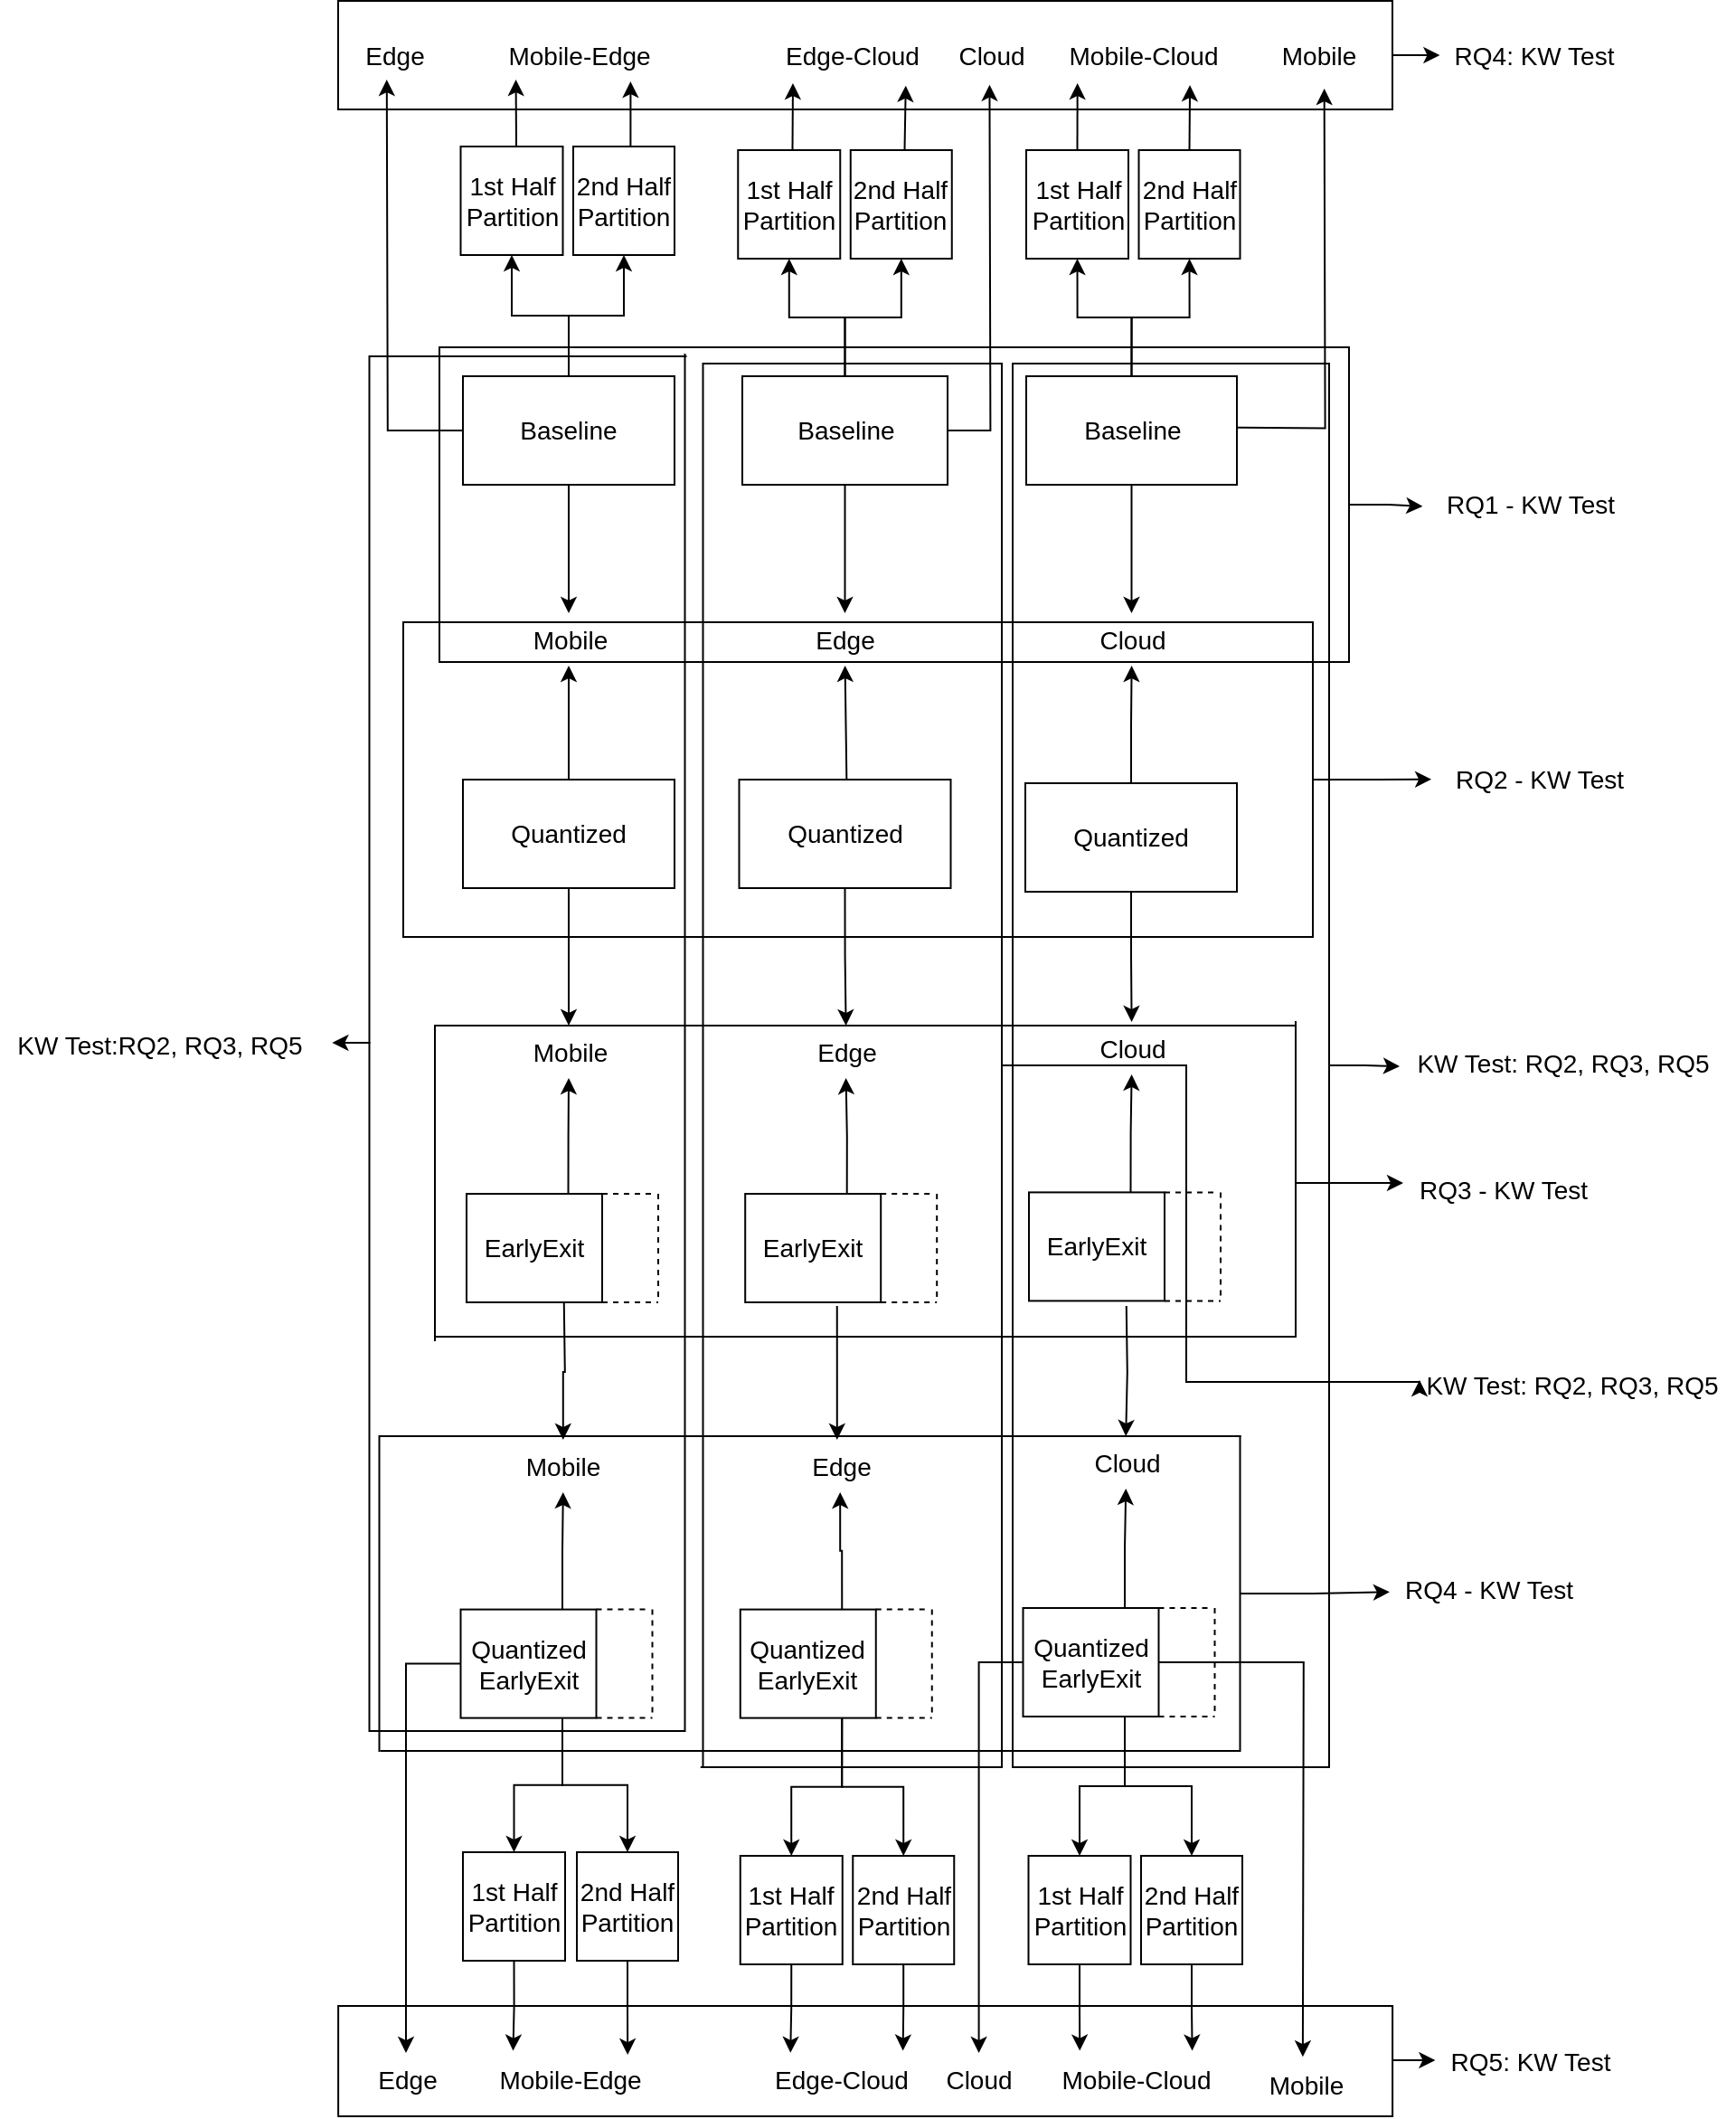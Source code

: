 <mxfile version="21.6.1" type="device">
  <diagram name="Page-1" id="lHf_75gHKDj6dC6Q723x">
    <mxGraphModel dx="2259" dy="1029" grid="0" gridSize="10" guides="0" tooltips="0" connect="1" arrows="1" fold="1" page="0" pageScale="1" pageWidth="850" pageHeight="1100" background="none" math="0" shadow="0">
      <root>
        <mxCell id="0" />
        <mxCell id="1" parent="0" />
        <mxCell id="EeQgCP8wtizlQMF-p1mX-7" style="edgeStyle=orthogonalEdgeStyle;rounded=0;orthogonalLoop=1;jettySize=auto;html=1;exitX=0.5;exitY=1;exitDx=0;exitDy=0;" edge="1" parent="1" source="EeQgCP8wtizlQMF-p1mX-20" target="EeQgCP8wtizlQMF-p1mX-6">
          <mxGeometry relative="1" as="geometry">
            <mxPoint x="221" y="306" as="sourcePoint" />
          </mxGeometry>
        </mxCell>
        <mxCell id="EeQgCP8wtizlQMF-p1mX-16" style="edgeStyle=orthogonalEdgeStyle;rounded=0;orthogonalLoop=1;jettySize=auto;html=1;exitX=0.5;exitY=0;exitDx=0;exitDy=0;" edge="1" parent="1" source="EeQgCP8wtizlQMF-p1mX-114" target="EeQgCP8wtizlQMF-p1mX-6">
          <mxGeometry relative="1" as="geometry">
            <mxPoint x="222.75" y="471" as="sourcePoint" />
          </mxGeometry>
        </mxCell>
        <mxCell id="EeQgCP8wtizlQMF-p1mX-6" value="&lt;font style=&quot;font-size: 14px;&quot;&gt;Mobile&lt;/font&gt;" style="text;html=1;align=center;verticalAlign=middle;resizable=0;points=[];autosize=1;strokeColor=none;fillColor=none;" vertex="1" parent="1">
          <mxGeometry x="193" y="377" width="59" height="29" as="geometry" />
        </mxCell>
        <mxCell id="EeQgCP8wtizlQMF-p1mX-9" style="edgeStyle=orthogonalEdgeStyle;rounded=0;orthogonalLoop=1;jettySize=auto;html=1;exitX=0.5;exitY=1;exitDx=0;exitDy=0;" edge="1" parent="1" source="EeQgCP8wtizlQMF-p1mX-21" target="EeQgCP8wtizlQMF-p1mX-8">
          <mxGeometry relative="1" as="geometry">
            <mxPoint x="378" y="306" as="sourcePoint" />
          </mxGeometry>
        </mxCell>
        <mxCell id="EeQgCP8wtizlQMF-p1mX-18" style="edgeStyle=orthogonalEdgeStyle;rounded=0;orthogonalLoop=1;jettySize=auto;html=1;exitX=0.508;exitY=0;exitDx=0;exitDy=0;exitPerimeter=0;" edge="1" parent="1" source="EeQgCP8wtizlQMF-p1mX-116" target="EeQgCP8wtizlQMF-p1mX-8">
          <mxGeometry relative="1" as="geometry">
            <mxPoint x="374.38" y="471" as="sourcePoint" />
            <Array as="points">
              <mxPoint x="376" y="471" />
            </Array>
          </mxGeometry>
        </mxCell>
        <mxCell id="EeQgCP8wtizlQMF-p1mX-8" value="&lt;font style=&quot;font-size: 14px;&quot;&gt;Edge&lt;/font&gt;" style="text;html=1;align=center;verticalAlign=middle;resizable=0;points=[];autosize=1;strokeColor=none;fillColor=none;" vertex="1" parent="1">
          <mxGeometry x="349.75" y="377" width="51" height="29" as="geometry" />
        </mxCell>
        <mxCell id="EeQgCP8wtizlQMF-p1mX-11" style="edgeStyle=orthogonalEdgeStyle;rounded=0;orthogonalLoop=1;jettySize=auto;html=1;exitX=0.5;exitY=1;exitDx=0;exitDy=0;" edge="1" parent="1" source="EeQgCP8wtizlQMF-p1mX-22" target="EeQgCP8wtizlQMF-p1mX-10">
          <mxGeometry relative="1" as="geometry">
            <mxPoint x="535" y="306" as="sourcePoint" />
          </mxGeometry>
        </mxCell>
        <mxCell id="EeQgCP8wtizlQMF-p1mX-19" style="edgeStyle=orthogonalEdgeStyle;rounded=0;orthogonalLoop=1;jettySize=auto;html=1;exitX=0.5;exitY=0;exitDx=0;exitDy=0;" edge="1" parent="1" source="EeQgCP8wtizlQMF-p1mX-117" target="EeQgCP8wtizlQMF-p1mX-10">
          <mxGeometry relative="1" as="geometry">
            <mxPoint x="533.75" y="471" as="sourcePoint" />
          </mxGeometry>
        </mxCell>
        <mxCell id="EeQgCP8wtizlQMF-p1mX-10" value="&lt;font style=&quot;font-size: 14px;&quot;&gt;Cloud&lt;/font&gt;" style="text;html=1;align=center;verticalAlign=middle;resizable=0;points=[];autosize=1;strokeColor=none;fillColor=none;" vertex="1" parent="1">
          <mxGeometry x="506.25" y="377" width="55" height="29" as="geometry" />
        </mxCell>
        <mxCell id="EeQgCP8wtizlQMF-p1mX-77" style="edgeStyle=orthogonalEdgeStyle;rounded=0;orthogonalLoop=1;jettySize=auto;html=1;entryX=0.5;entryY=1;entryDx=0;entryDy=0;" edge="1" parent="1" source="EeQgCP8wtizlQMF-p1mX-20" target="EeQgCP8wtizlQMF-p1mX-75">
          <mxGeometry relative="1" as="geometry" />
        </mxCell>
        <mxCell id="EeQgCP8wtizlQMF-p1mX-78" style="edgeStyle=orthogonalEdgeStyle;rounded=0;orthogonalLoop=1;jettySize=auto;html=1;entryX=0.5;entryY=1;entryDx=0;entryDy=0;" edge="1" parent="1" source="EeQgCP8wtizlQMF-p1mX-20" target="EeQgCP8wtizlQMF-p1mX-76">
          <mxGeometry relative="1" as="geometry" />
        </mxCell>
        <mxCell id="EeQgCP8wtizlQMF-p1mX-245" style="edgeStyle=orthogonalEdgeStyle;rounded=0;orthogonalLoop=1;jettySize=auto;html=1;fontFamily=Helvetica;fontSize=12;fontColor=default;" edge="1" parent="1" source="EeQgCP8wtizlQMF-p1mX-20">
          <mxGeometry relative="1" as="geometry">
            <mxPoint x="121.889" y="82.063" as="targetPoint" />
          </mxGeometry>
        </mxCell>
        <mxCell id="EeQgCP8wtizlQMF-p1mX-20" value="&lt;font style=&quot;font-size: 14px;&quot;&gt;Baseline&lt;/font&gt;" style="rounded=0;whiteSpace=wrap;html=1;" vertex="1" parent="1">
          <mxGeometry x="164" y="246" width="117" height="60" as="geometry" />
        </mxCell>
        <mxCell id="EeQgCP8wtizlQMF-p1mX-79" value="" style="edgeStyle=orthogonalEdgeStyle;rounded=0;orthogonalLoop=1;jettySize=auto;html=1;" edge="1" parent="1" source="EeQgCP8wtizlQMF-p1mX-21" target="EeQgCP8wtizlQMF-p1mX-74">
          <mxGeometry relative="1" as="geometry" />
        </mxCell>
        <mxCell id="EeQgCP8wtizlQMF-p1mX-80" style="edgeStyle=orthogonalEdgeStyle;rounded=0;orthogonalLoop=1;jettySize=auto;html=1;entryX=0.5;entryY=1;entryDx=0;entryDy=0;" edge="1" parent="1" source="EeQgCP8wtizlQMF-p1mX-21" target="EeQgCP8wtizlQMF-p1mX-73">
          <mxGeometry relative="1" as="geometry" />
        </mxCell>
        <mxCell id="EeQgCP8wtizlQMF-p1mX-249" style="edgeStyle=orthogonalEdgeStyle;rounded=0;orthogonalLoop=1;jettySize=auto;html=1;fontFamily=Helvetica;fontSize=12;fontColor=default;" edge="1" parent="1" source="EeQgCP8wtizlQMF-p1mX-21">
          <mxGeometry relative="1" as="geometry">
            <mxPoint x="455.222" y="84.84" as="targetPoint" />
          </mxGeometry>
        </mxCell>
        <mxCell id="EeQgCP8wtizlQMF-p1mX-21" value="&lt;font style=&quot;font-size: 14px;&quot;&gt;Baseline&lt;/font&gt;" style="rounded=0;whiteSpace=wrap;html=1;" vertex="1" parent="1">
          <mxGeometry x="318.5" y="246" width="113.5" height="60" as="geometry" />
        </mxCell>
        <mxCell id="EeQgCP8wtizlQMF-p1mX-71" style="edgeStyle=orthogonalEdgeStyle;rounded=0;orthogonalLoop=1;jettySize=auto;html=1;exitX=0.5;exitY=0;exitDx=0;exitDy=0;entryX=0.5;entryY=1;entryDx=0;entryDy=0;" edge="1" parent="1" source="EeQgCP8wtizlQMF-p1mX-22" target="EeQgCP8wtizlQMF-p1mX-69">
          <mxGeometry relative="1" as="geometry" />
        </mxCell>
        <mxCell id="EeQgCP8wtizlQMF-p1mX-72" style="edgeStyle=orthogonalEdgeStyle;rounded=0;orthogonalLoop=1;jettySize=auto;html=1;entryX=0.5;entryY=1;entryDx=0;entryDy=0;" edge="1" parent="1" source="EeQgCP8wtizlQMF-p1mX-22" target="EeQgCP8wtizlQMF-p1mX-70">
          <mxGeometry relative="1" as="geometry" />
        </mxCell>
        <mxCell id="EeQgCP8wtizlQMF-p1mX-240" style="edgeStyle=orthogonalEdgeStyle;rounded=0;orthogonalLoop=1;jettySize=auto;html=1;fontFamily=Helvetica;fontSize=12;fontColor=default;entryX=0.514;entryY=1.06;entryDx=0;entryDy=0;entryPerimeter=0;" edge="1" parent="1">
          <mxGeometry relative="1" as="geometry">
            <mxPoint x="640.326" y="87.0" as="targetPoint" />
            <mxPoint x="578" y="274.26" as="sourcePoint" />
          </mxGeometry>
        </mxCell>
        <mxCell id="EeQgCP8wtizlQMF-p1mX-22" value="&lt;font style=&quot;font-size: 14px;&quot;&gt;Baseline&lt;/font&gt;" style="rounded=0;whiteSpace=wrap;html=1;" vertex="1" parent="1">
          <mxGeometry x="475.5" y="246" width="116.5" height="60" as="geometry" />
        </mxCell>
        <mxCell id="EeQgCP8wtizlQMF-p1mX-23" value="&lt;font style=&quot;font-size: 14px;&quot;&gt;EarlyExit&lt;/font&gt;" style="rounded=0;whiteSpace=wrap;html=1;" vertex="1" parent="1">
          <mxGeometry x="166" y="698" width="75" height="60" as="geometry" />
        </mxCell>
        <mxCell id="EeQgCP8wtizlQMF-p1mX-24" value="" style="endArrow=none;dashed=1;html=1;rounded=0;exitX=1;exitY=0;exitDx=0;exitDy=0;" edge="1" parent="1" source="EeQgCP8wtizlQMF-p1mX-23">
          <mxGeometry width="50" height="50" relative="1" as="geometry">
            <mxPoint x="247" y="684" as="sourcePoint" />
            <mxPoint x="269" y="698" as="targetPoint" />
          </mxGeometry>
        </mxCell>
        <mxCell id="EeQgCP8wtizlQMF-p1mX-25" value="" style="endArrow=none;dashed=1;html=1;rounded=0;exitX=1;exitY=1;exitDx=0;exitDy=0;" edge="1" parent="1" source="EeQgCP8wtizlQMF-p1mX-23">
          <mxGeometry width="50" height="50" relative="1" as="geometry">
            <mxPoint x="403" y="531" as="sourcePoint" />
            <mxPoint x="272" y="758" as="targetPoint" />
          </mxGeometry>
        </mxCell>
        <mxCell id="EeQgCP8wtizlQMF-p1mX-26" value="" style="endArrow=none;dashed=1;html=1;rounded=0;" edge="1" parent="1">
          <mxGeometry width="50" height="50" relative="1" as="geometry">
            <mxPoint x="272" y="698" as="sourcePoint" />
            <mxPoint x="272" y="756" as="targetPoint" />
          </mxGeometry>
        </mxCell>
        <mxCell id="EeQgCP8wtizlQMF-p1mX-27" style="edgeStyle=orthogonalEdgeStyle;rounded=0;orthogonalLoop=1;jettySize=auto;html=1;exitX=0.5;exitY=1;exitDx=0;exitDy=0;" edge="1" parent="1">
          <mxGeometry relative="1" as="geometry">
            <mxPoint x="222.5" y="543" as="sourcePoint" />
            <mxPoint x="222.5" y="543" as="targetPoint" />
          </mxGeometry>
        </mxCell>
        <mxCell id="EeQgCP8wtizlQMF-p1mX-28" value="&lt;font style=&quot;font-size: 14px;&quot;&gt;EarlyExit&lt;/font&gt;" style="rounded=0;whiteSpace=wrap;html=1;" vertex="1" parent="1">
          <mxGeometry x="320.1" y="698" width="75" height="60" as="geometry" />
        </mxCell>
        <mxCell id="EeQgCP8wtizlQMF-p1mX-29" value="" style="endArrow=none;dashed=1;html=1;rounded=0;exitX=1;exitY=0;exitDx=0;exitDy=0;" edge="1" parent="1" source="EeQgCP8wtizlQMF-p1mX-28">
          <mxGeometry width="50" height="50" relative="1" as="geometry">
            <mxPoint x="401.1" y="684" as="sourcePoint" />
            <mxPoint x="423.1" y="698" as="targetPoint" />
          </mxGeometry>
        </mxCell>
        <mxCell id="EeQgCP8wtizlQMF-p1mX-30" value="" style="endArrow=none;dashed=1;html=1;rounded=0;exitX=1;exitY=1;exitDx=0;exitDy=0;" edge="1" parent="1" source="EeQgCP8wtizlQMF-p1mX-28">
          <mxGeometry width="50" height="50" relative="1" as="geometry">
            <mxPoint x="557.1" y="531" as="sourcePoint" />
            <mxPoint x="426.1" y="758" as="targetPoint" />
          </mxGeometry>
        </mxCell>
        <mxCell id="EeQgCP8wtizlQMF-p1mX-31" value="" style="endArrow=none;dashed=1;html=1;rounded=0;" edge="1" parent="1">
          <mxGeometry width="50" height="50" relative="1" as="geometry">
            <mxPoint x="426.1" y="698" as="sourcePoint" />
            <mxPoint x="426.1" y="756" as="targetPoint" />
          </mxGeometry>
        </mxCell>
        <mxCell id="EeQgCP8wtizlQMF-p1mX-32" value="&lt;font style=&quot;font-size: 14px;&quot;&gt;EarlyExit&lt;/font&gt;" style="rounded=0;whiteSpace=wrap;html=1;" vertex="1" parent="1">
          <mxGeometry x="477" y="697.2" width="75" height="60" as="geometry" />
        </mxCell>
        <mxCell id="EeQgCP8wtizlQMF-p1mX-33" value="" style="endArrow=none;dashed=1;html=1;rounded=0;exitX=1;exitY=0;exitDx=0;exitDy=0;" edge="1" parent="1" source="EeQgCP8wtizlQMF-p1mX-32">
          <mxGeometry width="50" height="50" relative="1" as="geometry">
            <mxPoint x="558" y="683.2" as="sourcePoint" />
            <mxPoint x="580" y="697.2" as="targetPoint" />
          </mxGeometry>
        </mxCell>
        <mxCell id="EeQgCP8wtizlQMF-p1mX-34" value="" style="endArrow=none;dashed=1;html=1;rounded=0;exitX=1;exitY=1;exitDx=0;exitDy=0;" edge="1" parent="1" source="EeQgCP8wtizlQMF-p1mX-32">
          <mxGeometry width="50" height="50" relative="1" as="geometry">
            <mxPoint x="714" y="530.2" as="sourcePoint" />
            <mxPoint x="583" y="757.2" as="targetPoint" />
          </mxGeometry>
        </mxCell>
        <mxCell id="EeQgCP8wtizlQMF-p1mX-35" value="" style="endArrow=none;dashed=1;html=1;rounded=0;" edge="1" parent="1">
          <mxGeometry width="50" height="50" relative="1" as="geometry">
            <mxPoint x="583" y="697.2" as="sourcePoint" />
            <mxPoint x="583" y="755.2" as="targetPoint" />
          </mxGeometry>
        </mxCell>
        <mxCell id="EeQgCP8wtizlQMF-p1mX-56" style="edgeStyle=orthogonalEdgeStyle;rounded=0;orthogonalLoop=1;jettySize=auto;html=1;exitX=0.5;exitY=1;exitDx=0;exitDy=0;" edge="1" parent="1" source="EeQgCP8wtizlQMF-p1mX-114" target="EeQgCP8wtizlQMF-p1mX-47">
          <mxGeometry relative="1" as="geometry">
            <mxPoint x="222.75" y="531" as="sourcePoint" />
          </mxGeometry>
        </mxCell>
        <mxCell id="EeQgCP8wtizlQMF-p1mX-61" style="edgeStyle=orthogonalEdgeStyle;rounded=0;orthogonalLoop=1;jettySize=auto;html=1;exitX=0.75;exitY=0;exitDx=0;exitDy=0;" edge="1" parent="1" source="EeQgCP8wtizlQMF-p1mX-23" target="EeQgCP8wtizlQMF-p1mX-47">
          <mxGeometry relative="1" as="geometry" />
        </mxCell>
        <mxCell id="EeQgCP8wtizlQMF-p1mX-47" value="&lt;font style=&quot;font-size: 14px;&quot;&gt;Mobile&lt;/font&gt;" style="text;html=1;align=center;verticalAlign=middle;resizable=0;points=[];autosize=1;strokeColor=none;fillColor=none;" vertex="1" parent="1">
          <mxGeometry x="193" y="605" width="59" height="29" as="geometry" />
        </mxCell>
        <mxCell id="EeQgCP8wtizlQMF-p1mX-64" style="edgeStyle=orthogonalEdgeStyle;rounded=0;orthogonalLoop=1;jettySize=auto;html=1;exitX=0.75;exitY=0;exitDx=0;exitDy=0;" edge="1" parent="1" source="EeQgCP8wtizlQMF-p1mX-28" target="EeQgCP8wtizlQMF-p1mX-50">
          <mxGeometry relative="1" as="geometry" />
        </mxCell>
        <mxCell id="EeQgCP8wtizlQMF-p1mX-50" value="&lt;font style=&quot;font-size: 14px;&quot;&gt;Edge&lt;/font&gt;" style="text;html=1;align=center;verticalAlign=middle;resizable=0;points=[];autosize=1;strokeColor=none;fillColor=none;" vertex="1" parent="1">
          <mxGeometry x="350.25" y="605" width="51" height="29" as="geometry" />
        </mxCell>
        <mxCell id="EeQgCP8wtizlQMF-p1mX-58" style="edgeStyle=orthogonalEdgeStyle;rounded=0;orthogonalLoop=1;jettySize=auto;html=1;exitX=0.5;exitY=1;exitDx=0;exitDy=0;" edge="1" parent="1" source="EeQgCP8wtizlQMF-p1mX-117" target="EeQgCP8wtizlQMF-p1mX-53">
          <mxGeometry relative="1" as="geometry">
            <mxPoint x="533.755" y="543" as="sourcePoint" />
          </mxGeometry>
        </mxCell>
        <mxCell id="EeQgCP8wtizlQMF-p1mX-65" style="edgeStyle=orthogonalEdgeStyle;rounded=0;orthogonalLoop=1;jettySize=auto;html=1;exitX=0.75;exitY=0;exitDx=0;exitDy=0;" edge="1" parent="1" source="EeQgCP8wtizlQMF-p1mX-32" target="EeQgCP8wtizlQMF-p1mX-53">
          <mxGeometry relative="1" as="geometry" />
        </mxCell>
        <mxCell id="EeQgCP8wtizlQMF-p1mX-53" value="&lt;font style=&quot;font-size: 14px;&quot;&gt;Cloud&lt;/font&gt;" style="text;html=1;align=center;verticalAlign=middle;resizable=0;points=[];autosize=1;strokeColor=none;fillColor=none;" vertex="1" parent="1">
          <mxGeometry x="506.25" y="603" width="55" height="29" as="geometry" />
        </mxCell>
        <mxCell id="EeQgCP8wtizlQMF-p1mX-69" value="&lt;font style=&quot;font-size: 14px;&quot;&gt;1st Half Partition&lt;/font&gt;" style="rounded=0;whiteSpace=wrap;html=1;" vertex="1" parent="1">
          <mxGeometry x="475.5" y="121" width="56.5" height="60" as="geometry" />
        </mxCell>
        <mxCell id="EeQgCP8wtizlQMF-p1mX-144" style="edgeStyle=orthogonalEdgeStyle;rounded=0;orthogonalLoop=1;jettySize=auto;html=1;exitX=0.5;exitY=0;exitDx=0;exitDy=0;entryX=0.466;entryY=1.031;entryDx=0;entryDy=0;entryPerimeter=0;fontFamily=Helvetica;fontSize=12;fontColor=default;" edge="1" parent="1" source="EeQgCP8wtizlQMF-p1mX-70">
          <mxGeometry relative="1" as="geometry">
            <mxPoint x="566.04" y="85.054" as="targetPoint" />
          </mxGeometry>
        </mxCell>
        <mxCell id="EeQgCP8wtizlQMF-p1mX-70" value="&lt;font style=&quot;font-size: 14px;&quot;&gt;2nd Half Partition&lt;/font&gt;" style="rounded=0;whiteSpace=wrap;html=1;" vertex="1" parent="1">
          <mxGeometry x="537.75" y="121" width="56" height="60" as="geometry" />
        </mxCell>
        <mxCell id="EeQgCP8wtizlQMF-p1mX-73" value="&lt;font style=&quot;font-size: 14px;&quot;&gt;1st Half Partition&lt;/font&gt;" style="rounded=0;whiteSpace=wrap;html=1;" vertex="1" parent="1">
          <mxGeometry x="316.13" y="121" width="56.5" height="60" as="geometry" />
        </mxCell>
        <mxCell id="EeQgCP8wtizlQMF-p1mX-74" value="&lt;font style=&quot;font-size: 14px;&quot;&gt;2nd Half Partition&lt;/font&gt;" style="rounded=0;whiteSpace=wrap;html=1;" vertex="1" parent="1">
          <mxGeometry x="378.38" y="121" width="56" height="60" as="geometry" />
        </mxCell>
        <mxCell id="EeQgCP8wtizlQMF-p1mX-75" value="&lt;font style=&quot;font-size: 14px;&quot;&gt;1st Half Partition&lt;/font&gt;" style="rounded=0;whiteSpace=wrap;html=1;" vertex="1" parent="1">
          <mxGeometry x="162.75" y="119" width="56.5" height="60" as="geometry" />
        </mxCell>
        <mxCell id="EeQgCP8wtizlQMF-p1mX-76" value="&lt;font style=&quot;font-size: 14px;&quot;&gt;2nd Half Partition&lt;/font&gt;" style="rounded=0;whiteSpace=wrap;html=1;" vertex="1" parent="1">
          <mxGeometry x="225" y="119" width="56" height="60" as="geometry" />
        </mxCell>
        <mxCell id="EeQgCP8wtizlQMF-p1mX-114" value="&lt;font style=&quot;font-size: 14px;&quot;&gt;Quantized&lt;/font&gt;" style="rounded=0;whiteSpace=wrap;html=1;" vertex="1" parent="1">
          <mxGeometry x="164" y="469" width="117" height="60" as="geometry" />
        </mxCell>
        <mxCell id="EeQgCP8wtizlQMF-p1mX-214" style="edgeStyle=orthogonalEdgeStyle;rounded=0;orthogonalLoop=1;jettySize=auto;html=1;exitX=0.5;exitY=1;exitDx=0;exitDy=0;fontFamily=Helvetica;fontSize=12;fontColor=default;" edge="1" parent="1" source="EeQgCP8wtizlQMF-p1mX-116" target="EeQgCP8wtizlQMF-p1mX-50">
          <mxGeometry relative="1" as="geometry" />
        </mxCell>
        <mxCell id="EeQgCP8wtizlQMF-p1mX-116" value="&lt;font style=&quot;font-size: 14px;&quot;&gt;Quantized&lt;/font&gt;" style="rounded=0;whiteSpace=wrap;html=1;" vertex="1" parent="1">
          <mxGeometry x="316.75" y="469" width="117" height="60" as="geometry" />
        </mxCell>
        <mxCell id="EeQgCP8wtizlQMF-p1mX-117" value="&lt;font style=&quot;font-size: 14px;&quot;&gt;Quantized&lt;/font&gt;" style="rounded=0;whiteSpace=wrap;html=1;" vertex="1" parent="1">
          <mxGeometry x="475" y="471" width="117" height="60" as="geometry" />
        </mxCell>
        <mxCell id="EeQgCP8wtizlQMF-p1mX-183" style="edgeStyle=orthogonalEdgeStyle;rounded=0;orthogonalLoop=1;jettySize=auto;html=1;exitX=0.75;exitY=1;exitDx=0;exitDy=0;fontFamily=Helvetica;fontSize=12;fontColor=default;" edge="1" parent="1" source="EeQgCP8wtizlQMF-p1mX-118" target="EeQgCP8wtizlQMF-p1mX-181">
          <mxGeometry relative="1" as="geometry" />
        </mxCell>
        <mxCell id="EeQgCP8wtizlQMF-p1mX-185" style="edgeStyle=orthogonalEdgeStyle;rounded=0;orthogonalLoop=1;jettySize=auto;html=1;exitX=0.75;exitY=1;exitDx=0;exitDy=0;entryX=0.5;entryY=0;entryDx=0;entryDy=0;fontFamily=Helvetica;fontSize=12;fontColor=default;" edge="1" parent="1" source="EeQgCP8wtizlQMF-p1mX-118" target="EeQgCP8wtizlQMF-p1mX-182">
          <mxGeometry relative="1" as="geometry" />
        </mxCell>
        <mxCell id="EeQgCP8wtizlQMF-p1mX-288" style="edgeStyle=orthogonalEdgeStyle;rounded=0;orthogonalLoop=1;jettySize=auto;html=1;exitX=0;exitY=0.5;exitDx=0;exitDy=0;fontFamily=Helvetica;fontSize=12;fontColor=default;" edge="1" parent="1" source="EeQgCP8wtizlQMF-p1mX-118" target="EeQgCP8wtizlQMF-p1mX-277">
          <mxGeometry relative="1" as="geometry" />
        </mxCell>
        <mxCell id="EeQgCP8wtizlQMF-p1mX-118" value="&lt;font style=&quot;font-size: 14px;&quot;&gt;Quantized&lt;br&gt;EarlyExit&lt;/font&gt;" style="rounded=0;whiteSpace=wrap;html=1;" vertex="1" parent="1">
          <mxGeometry x="162.75" y="927.8" width="75" height="60" as="geometry" />
        </mxCell>
        <mxCell id="EeQgCP8wtizlQMF-p1mX-119" value="" style="endArrow=none;dashed=1;html=1;rounded=0;exitX=1;exitY=0;exitDx=0;exitDy=0;" edge="1" parent="1" source="EeQgCP8wtizlQMF-p1mX-118">
          <mxGeometry width="50" height="50" relative="1" as="geometry">
            <mxPoint x="243.75" y="913.8" as="sourcePoint" />
            <mxPoint x="265.75" y="927.8" as="targetPoint" />
          </mxGeometry>
        </mxCell>
        <mxCell id="EeQgCP8wtizlQMF-p1mX-120" value="" style="endArrow=none;dashed=1;html=1;rounded=0;exitX=1;exitY=1;exitDx=0;exitDy=0;" edge="1" parent="1" source="EeQgCP8wtizlQMF-p1mX-118">
          <mxGeometry width="50" height="50" relative="1" as="geometry">
            <mxPoint x="399.75" y="760.8" as="sourcePoint" />
            <mxPoint x="268.75" y="987.8" as="targetPoint" />
          </mxGeometry>
        </mxCell>
        <mxCell id="EeQgCP8wtizlQMF-p1mX-121" value="" style="endArrow=none;dashed=1;html=1;rounded=0;" edge="1" parent="1">
          <mxGeometry width="50" height="50" relative="1" as="geometry">
            <mxPoint x="268.75" y="927.8" as="sourcePoint" />
            <mxPoint x="268.75" y="985.8" as="targetPoint" />
          </mxGeometry>
        </mxCell>
        <mxCell id="EeQgCP8wtizlQMF-p1mX-187" style="edgeStyle=orthogonalEdgeStyle;rounded=0;orthogonalLoop=1;jettySize=auto;html=1;exitX=0.75;exitY=1;exitDx=0;exitDy=0;entryX=0.5;entryY=0;entryDx=0;entryDy=0;fontFamily=Helvetica;fontSize=12;fontColor=default;" edge="1" parent="1" source="EeQgCP8wtizlQMF-p1mX-122" target="EeQgCP8wtizlQMF-p1mX-179">
          <mxGeometry relative="1" as="geometry" />
        </mxCell>
        <mxCell id="EeQgCP8wtizlQMF-p1mX-188" style="edgeStyle=orthogonalEdgeStyle;rounded=0;orthogonalLoop=1;jettySize=auto;html=1;exitX=0.75;exitY=1;exitDx=0;exitDy=0;entryX=0.5;entryY=0;entryDx=0;entryDy=0;fontFamily=Helvetica;fontSize=12;fontColor=default;" edge="1" parent="1" source="EeQgCP8wtizlQMF-p1mX-122" target="EeQgCP8wtizlQMF-p1mX-180">
          <mxGeometry relative="1" as="geometry" />
        </mxCell>
        <mxCell id="EeQgCP8wtizlQMF-p1mX-122" value="&lt;font style=&quot;font-size: 14px;&quot;&gt;Quantized&lt;br&gt;EarlyExit&lt;/font&gt;" style="rounded=0;whiteSpace=wrap;html=1;" vertex="1" parent="1">
          <mxGeometry x="317.38" y="927.8" width="75" height="60" as="geometry" />
        </mxCell>
        <mxCell id="EeQgCP8wtizlQMF-p1mX-123" value="" style="endArrow=none;dashed=1;html=1;rounded=0;exitX=1;exitY=0;exitDx=0;exitDy=0;" edge="1" parent="1" source="EeQgCP8wtizlQMF-p1mX-122">
          <mxGeometry width="50" height="50" relative="1" as="geometry">
            <mxPoint x="398.38" y="913.8" as="sourcePoint" />
            <mxPoint x="420.38" y="927.8" as="targetPoint" />
          </mxGeometry>
        </mxCell>
        <mxCell id="EeQgCP8wtizlQMF-p1mX-124" value="" style="endArrow=none;dashed=1;html=1;rounded=0;exitX=1;exitY=1;exitDx=0;exitDy=0;" edge="1" parent="1" source="EeQgCP8wtizlQMF-p1mX-122">
          <mxGeometry width="50" height="50" relative="1" as="geometry">
            <mxPoint x="554.38" y="760.8" as="sourcePoint" />
            <mxPoint x="423.38" y="987.8" as="targetPoint" />
          </mxGeometry>
        </mxCell>
        <mxCell id="EeQgCP8wtizlQMF-p1mX-125" value="" style="endArrow=none;dashed=1;html=1;rounded=0;" edge="1" parent="1">
          <mxGeometry width="50" height="50" relative="1" as="geometry">
            <mxPoint x="423.38" y="927.8" as="sourcePoint" />
            <mxPoint x="423.38" y="985.8" as="targetPoint" />
          </mxGeometry>
        </mxCell>
        <mxCell id="EeQgCP8wtizlQMF-p1mX-190" style="edgeStyle=orthogonalEdgeStyle;rounded=0;orthogonalLoop=1;jettySize=auto;html=1;exitX=0.75;exitY=1;exitDx=0;exitDy=0;entryX=0.5;entryY=0;entryDx=0;entryDy=0;fontFamily=Helvetica;fontSize=12;fontColor=default;" edge="1" parent="1" source="EeQgCP8wtizlQMF-p1mX-126" target="EeQgCP8wtizlQMF-p1mX-177">
          <mxGeometry relative="1" as="geometry" />
        </mxCell>
        <mxCell id="EeQgCP8wtizlQMF-p1mX-191" style="edgeStyle=orthogonalEdgeStyle;rounded=0;orthogonalLoop=1;jettySize=auto;html=1;exitX=0.75;exitY=1;exitDx=0;exitDy=0;entryX=0.5;entryY=0;entryDx=0;entryDy=0;fontFamily=Helvetica;fontSize=12;fontColor=default;" edge="1" parent="1" source="EeQgCP8wtizlQMF-p1mX-126" target="EeQgCP8wtizlQMF-p1mX-178">
          <mxGeometry relative="1" as="geometry" />
        </mxCell>
        <mxCell id="EeQgCP8wtizlQMF-p1mX-272" style="edgeStyle=orthogonalEdgeStyle;rounded=0;orthogonalLoop=1;jettySize=auto;html=1;fontFamily=Helvetica;fontSize=12;fontColor=default;" edge="1" parent="1" source="EeQgCP8wtizlQMF-p1mX-126">
          <mxGeometry relative="1" as="geometry">
            <mxPoint x="628.445" y="1175.125" as="targetPoint" />
          </mxGeometry>
        </mxCell>
        <mxCell id="EeQgCP8wtizlQMF-p1mX-292" style="edgeStyle=orthogonalEdgeStyle;rounded=0;orthogonalLoop=1;jettySize=auto;html=1;exitX=0;exitY=0.5;exitDx=0;exitDy=0;fontFamily=Helvetica;fontSize=12;fontColor=default;" edge="1" parent="1" source="EeQgCP8wtizlQMF-p1mX-126" target="EeQgCP8wtizlQMF-p1mX-278">
          <mxGeometry relative="1" as="geometry" />
        </mxCell>
        <mxCell id="EeQgCP8wtizlQMF-p1mX-126" value="&lt;font style=&quot;font-size: 14px;&quot;&gt;Quantized&lt;br&gt;EarlyExit&lt;/font&gt;" style="rounded=0;whiteSpace=wrap;html=1;" vertex="1" parent="1">
          <mxGeometry x="473.75" y="927" width="75" height="60" as="geometry" />
        </mxCell>
        <mxCell id="EeQgCP8wtizlQMF-p1mX-127" value="" style="endArrow=none;dashed=1;html=1;rounded=0;exitX=1;exitY=0;exitDx=0;exitDy=0;" edge="1" parent="1" source="EeQgCP8wtizlQMF-p1mX-126">
          <mxGeometry width="50" height="50" relative="1" as="geometry">
            <mxPoint x="554.75" y="913" as="sourcePoint" />
            <mxPoint x="576.75" y="927" as="targetPoint" />
          </mxGeometry>
        </mxCell>
        <mxCell id="EeQgCP8wtizlQMF-p1mX-128" value="" style="endArrow=none;dashed=1;html=1;rounded=0;exitX=1;exitY=1;exitDx=0;exitDy=0;" edge="1" parent="1" source="EeQgCP8wtizlQMF-p1mX-126">
          <mxGeometry width="50" height="50" relative="1" as="geometry">
            <mxPoint x="710.75" y="760" as="sourcePoint" />
            <mxPoint x="579.75" y="987" as="targetPoint" />
          </mxGeometry>
        </mxCell>
        <mxCell id="EeQgCP8wtizlQMF-p1mX-129" value="" style="endArrow=none;dashed=1;html=1;rounded=0;" edge="1" parent="1">
          <mxGeometry width="50" height="50" relative="1" as="geometry">
            <mxPoint x="579.75" y="927" as="sourcePoint" />
            <mxPoint x="579.75" y="985" as="targetPoint" />
          </mxGeometry>
        </mxCell>
        <mxCell id="EeQgCP8wtizlQMF-p1mX-130" style="edgeStyle=orthogonalEdgeStyle;rounded=0;orthogonalLoop=1;jettySize=auto;html=1;" edge="1" parent="1" target="EeQgCP8wtizlQMF-p1mX-132">
          <mxGeometry relative="1" as="geometry">
            <mxPoint x="219.88" y="758" as="sourcePoint" />
          </mxGeometry>
        </mxCell>
        <mxCell id="EeQgCP8wtizlQMF-p1mX-131" style="edgeStyle=orthogonalEdgeStyle;rounded=0;orthogonalLoop=1;jettySize=auto;html=1;exitX=0.75;exitY=0;exitDx=0;exitDy=0;" edge="1" parent="1" source="EeQgCP8wtizlQMF-p1mX-118" target="EeQgCP8wtizlQMF-p1mX-132">
          <mxGeometry relative="1" as="geometry">
            <mxPoint x="218.88" y="927" as="sourcePoint" />
          </mxGeometry>
        </mxCell>
        <mxCell id="EeQgCP8wtizlQMF-p1mX-132" value="&lt;font style=&quot;font-size: 14px;&quot;&gt;Mobile&lt;/font&gt;" style="text;html=1;align=center;verticalAlign=middle;resizable=0;points=[];autosize=1;strokeColor=none;fillColor=none;" vertex="1" parent="1">
          <mxGeometry x="189.88" y="834" width="59" height="29" as="geometry" />
        </mxCell>
        <mxCell id="EeQgCP8wtizlQMF-p1mX-133" style="edgeStyle=orthogonalEdgeStyle;rounded=0;orthogonalLoop=1;jettySize=auto;html=1;" edge="1" parent="1" target="EeQgCP8wtizlQMF-p1mX-135">
          <mxGeometry relative="1" as="geometry">
            <Array as="points">
              <mxPoint x="371" y="812" />
              <mxPoint x="371" y="812" />
            </Array>
            <mxPoint x="370.88" y="760" as="sourcePoint" />
          </mxGeometry>
        </mxCell>
        <mxCell id="EeQgCP8wtizlQMF-p1mX-134" style="edgeStyle=orthogonalEdgeStyle;rounded=0;orthogonalLoop=1;jettySize=auto;html=1;exitX=0.75;exitY=0;exitDx=0;exitDy=0;" edge="1" parent="1" source="EeQgCP8wtizlQMF-p1mX-122" target="EeQgCP8wtizlQMF-p1mX-135">
          <mxGeometry relative="1" as="geometry">
            <mxPoint x="371.88" y="927" as="sourcePoint" />
          </mxGeometry>
        </mxCell>
        <mxCell id="EeQgCP8wtizlQMF-p1mX-135" value="&lt;font style=&quot;font-size: 14px;&quot;&gt;Edge&lt;/font&gt;" style="text;html=1;align=center;verticalAlign=middle;resizable=0;points=[];autosize=1;strokeColor=none;fillColor=none;" vertex="1" parent="1">
          <mxGeometry x="347.13" y="834" width="51" height="29" as="geometry" />
        </mxCell>
        <mxCell id="EeQgCP8wtizlQMF-p1mX-136" style="edgeStyle=orthogonalEdgeStyle;rounded=0;orthogonalLoop=1;jettySize=auto;html=1;" edge="1" parent="1" target="EeQgCP8wtizlQMF-p1mX-138">
          <mxGeometry relative="1" as="geometry">
            <mxPoint x="530.88" y="760" as="sourcePoint" />
          </mxGeometry>
        </mxCell>
        <mxCell id="EeQgCP8wtizlQMF-p1mX-137" style="edgeStyle=orthogonalEdgeStyle;rounded=0;orthogonalLoop=1;jettySize=auto;html=1;exitX=0.75;exitY=0;exitDx=0;exitDy=0;" edge="1" parent="1" source="EeQgCP8wtizlQMF-p1mX-126" target="EeQgCP8wtizlQMF-p1mX-138">
          <mxGeometry relative="1" as="geometry">
            <mxPoint x="529.88" y="926" as="sourcePoint" />
          </mxGeometry>
        </mxCell>
        <mxCell id="EeQgCP8wtizlQMF-p1mX-138" value="&lt;font style=&quot;font-size: 14px;&quot;&gt;Cloud&lt;/font&gt;" style="text;html=1;align=center;verticalAlign=middle;resizable=0;points=[];autosize=1;strokeColor=none;fillColor=none;" vertex="1" parent="1">
          <mxGeometry x="503.13" y="832" width="55" height="29" as="geometry" />
        </mxCell>
        <mxCell id="EeQgCP8wtizlQMF-p1mX-141" style="edgeStyle=orthogonalEdgeStyle;rounded=0;orthogonalLoop=1;jettySize=auto;html=1;fontFamily=Helvetica;fontSize=12;fontColor=default;exitX=0.5;exitY=0;exitDx=0;exitDy=0;" edge="1" parent="1" source="EeQgCP8wtizlQMF-p1mX-69">
          <mxGeometry relative="1" as="geometry">
            <mxPoint x="503.84" y="84" as="targetPoint" />
          </mxGeometry>
        </mxCell>
        <mxCell id="EeQgCP8wtizlQMF-p1mX-145" style="edgeStyle=orthogonalEdgeStyle;rounded=0;orthogonalLoop=1;jettySize=auto;html=1;exitX=0.5;exitY=0;exitDx=0;exitDy=0;entryX=0.475;entryY=1.041;entryDx=0;entryDy=0;entryPerimeter=0;fontFamily=Helvetica;fontSize=12;fontColor=default;" edge="1" parent="1">
          <mxGeometry relative="1" as="geometry">
            <mxPoint x="408.25" y="121" as="sourcePoint" />
            <mxPoint x="408.875" y="85.394" as="targetPoint" />
          </mxGeometry>
        </mxCell>
        <mxCell id="EeQgCP8wtizlQMF-p1mX-146" style="edgeStyle=orthogonalEdgeStyle;rounded=0;orthogonalLoop=1;jettySize=auto;html=1;fontFamily=Helvetica;fontSize=12;fontColor=default;exitX=0.5;exitY=0;exitDx=0;exitDy=0;" edge="1" parent="1">
          <mxGeometry relative="1" as="geometry">
            <mxPoint x="346.25" y="121" as="sourcePoint" />
            <mxPoint x="346.48" y="84" as="targetPoint" />
          </mxGeometry>
        </mxCell>
        <mxCell id="EeQgCP8wtizlQMF-p1mX-149" style="edgeStyle=orthogonalEdgeStyle;rounded=0;orthogonalLoop=1;jettySize=auto;html=1;exitX=0.5;exitY=0;exitDx=0;exitDy=0;entryX=0.466;entryY=1.031;entryDx=0;entryDy=0;entryPerimeter=0;fontFamily=Helvetica;fontSize=12;fontColor=default;" edge="1" parent="1">
          <mxGeometry relative="1" as="geometry">
            <mxPoint x="255.5" y="119" as="sourcePoint" />
            <mxPoint x="256.71" y="83.054" as="targetPoint" />
          </mxGeometry>
        </mxCell>
        <mxCell id="EeQgCP8wtizlQMF-p1mX-150" style="edgeStyle=orthogonalEdgeStyle;rounded=0;orthogonalLoop=1;jettySize=auto;html=1;fontFamily=Helvetica;fontSize=12;fontColor=default;exitX=0.5;exitY=0;exitDx=0;exitDy=0;" edge="1" parent="1">
          <mxGeometry relative="1" as="geometry">
            <mxPoint x="193.5" y="119" as="sourcePoint" />
            <mxPoint x="193.28" y="82" as="targetPoint" />
          </mxGeometry>
        </mxCell>
        <mxCell id="EeQgCP8wtizlQMF-p1mX-202" style="edgeStyle=orthogonalEdgeStyle;rounded=0;orthogonalLoop=1;jettySize=auto;html=1;exitX=0.5;exitY=1;exitDx=0;exitDy=0;entryX=0.191;entryY=-0.042;entryDx=0;entryDy=0;entryPerimeter=0;fontFamily=Helvetica;fontSize=12;fontColor=default;" edge="1" parent="1" source="EeQgCP8wtizlQMF-p1mX-177" target="EeQgCP8wtizlQMF-p1mX-275">
          <mxGeometry relative="1" as="geometry">
            <mxPoint x="504.93" y="1173.161" as="targetPoint" />
          </mxGeometry>
        </mxCell>
        <mxCell id="EeQgCP8wtizlQMF-p1mX-177" value="&lt;font style=&quot;font-size: 14px;&quot;&gt;1st Half Partition&lt;/font&gt;" style="rounded=0;whiteSpace=wrap;html=1;" vertex="1" parent="1">
          <mxGeometry x="476.75" y="1064" width="56.5" height="60" as="geometry" />
        </mxCell>
        <mxCell id="EeQgCP8wtizlQMF-p1mX-203" style="edgeStyle=orthogonalEdgeStyle;rounded=0;orthogonalLoop=1;jettySize=auto;html=1;exitX=0.5;exitY=1;exitDx=0;exitDy=0;entryX=0.813;entryY=-0.042;entryDx=0;entryDy=0;entryPerimeter=0;fontFamily=Helvetica;fontSize=12;fontColor=default;" edge="1" parent="1" source="EeQgCP8wtizlQMF-p1mX-178" target="EeQgCP8wtizlQMF-p1mX-275">
          <mxGeometry relative="1" as="geometry">
            <mxPoint x="567.04" y="1173.161" as="targetPoint" />
          </mxGeometry>
        </mxCell>
        <mxCell id="EeQgCP8wtizlQMF-p1mX-178" value="&lt;font style=&quot;font-size: 14px;&quot;&gt;2nd Half Partition&lt;/font&gt;" style="rounded=0;whiteSpace=wrap;html=1;" vertex="1" parent="1">
          <mxGeometry x="539" y="1064" width="56" height="60" as="geometry" />
        </mxCell>
        <mxCell id="EeQgCP8wtizlQMF-p1mX-200" style="edgeStyle=orthogonalEdgeStyle;rounded=0;orthogonalLoop=1;jettySize=auto;html=1;exitX=0.5;exitY=1;exitDx=0;exitDy=0;fontFamily=Helvetica;fontSize=12;fontColor=default;entryX=0.201;entryY=-0.003;entryDx=0;entryDy=0;entryPerimeter=0;" edge="1" parent="1" source="EeQgCP8wtizlQMF-p1mX-179" target="EeQgCP8wtizlQMF-p1mX-274">
          <mxGeometry relative="1" as="geometry">
            <mxPoint x="346.337" y="1170.145" as="targetPoint" />
            <Array as="points" />
          </mxGeometry>
        </mxCell>
        <mxCell id="EeQgCP8wtizlQMF-p1mX-179" value="&lt;font style=&quot;font-size: 14px;&quot;&gt;1st Half Partition&lt;/font&gt;" style="rounded=0;whiteSpace=wrap;html=1;" vertex="1" parent="1">
          <mxGeometry x="317.38" y="1064" width="56.5" height="60" as="geometry" />
        </mxCell>
        <mxCell id="EeQgCP8wtizlQMF-p1mX-291" style="edgeStyle=orthogonalEdgeStyle;rounded=0;orthogonalLoop=1;jettySize=auto;html=1;entryX=0.877;entryY=-0.042;entryDx=0;entryDy=0;entryPerimeter=0;fontFamily=Helvetica;fontSize=12;fontColor=default;" edge="1" parent="1" source="EeQgCP8wtizlQMF-p1mX-180" target="EeQgCP8wtizlQMF-p1mX-274">
          <mxGeometry relative="1" as="geometry" />
        </mxCell>
        <mxCell id="EeQgCP8wtizlQMF-p1mX-180" value="&lt;font style=&quot;font-size: 14px;&quot;&gt;2nd Half Partition&lt;/font&gt;" style="rounded=0;whiteSpace=wrap;html=1;" vertex="1" parent="1">
          <mxGeometry x="379.63" y="1064" width="56" height="60" as="geometry" />
        </mxCell>
        <mxCell id="EeQgCP8wtizlQMF-p1mX-290" style="edgeStyle=orthogonalEdgeStyle;rounded=0;orthogonalLoop=1;jettySize=auto;html=1;exitX=0.5;exitY=1;exitDx=0;exitDy=0;entryX=0.183;entryY=-0.042;entryDx=0;entryDy=0;entryPerimeter=0;fontFamily=Helvetica;fontSize=12;fontColor=default;" edge="1" parent="1" source="EeQgCP8wtizlQMF-p1mX-181" target="EeQgCP8wtizlQMF-p1mX-273">
          <mxGeometry relative="1" as="geometry" />
        </mxCell>
        <mxCell id="EeQgCP8wtizlQMF-p1mX-181" value="&lt;font style=&quot;font-size: 14px;&quot;&gt;1st Half Partition&lt;/font&gt;" style="rounded=0;whiteSpace=wrap;html=1;" vertex="1" parent="1">
          <mxGeometry x="164" y="1062" width="56.5" height="60" as="geometry" />
        </mxCell>
        <mxCell id="EeQgCP8wtizlQMF-p1mX-289" style="edgeStyle=orthogonalEdgeStyle;rounded=0;orthogonalLoop=1;jettySize=auto;html=1;exitX=0.5;exitY=1;exitDx=0;exitDy=0;entryX=0.836;entryY=0.035;entryDx=0;entryDy=0;entryPerimeter=0;fontFamily=Helvetica;fontSize=12;fontColor=default;" edge="1" parent="1" source="EeQgCP8wtizlQMF-p1mX-182" target="EeQgCP8wtizlQMF-p1mX-273">
          <mxGeometry relative="1" as="geometry" />
        </mxCell>
        <mxCell id="EeQgCP8wtizlQMF-p1mX-182" value="&lt;font style=&quot;font-size: 14px;&quot;&gt;2nd Half Partition&lt;/font&gt;" style="rounded=0;whiteSpace=wrap;html=1;" vertex="1" parent="1">
          <mxGeometry x="227" y="1062" width="56" height="60" as="geometry" />
        </mxCell>
        <mxCell id="EeQgCP8wtizlQMF-p1mX-207" value="&lt;font style=&quot;font-size: 14px;&quot;&gt;Mobile-Edge&lt;/font&gt;" style="text;html=1;align=center;verticalAlign=middle;resizable=0;points=[];autosize=1;strokeColor=none;fillColor=none;fontSize=12;fontFamily=Helvetica;fontColor=default;" vertex="1" parent="1">
          <mxGeometry x="179" y="54" width="97" height="29" as="geometry" />
        </mxCell>
        <mxCell id="EeQgCP8wtizlQMF-p1mX-208" value="&lt;font style=&quot;font-size: 14px;&quot;&gt;Edge-Cloud&lt;/font&gt;" style="text;html=1;align=center;verticalAlign=middle;resizable=0;points=[];autosize=1;strokeColor=none;fillColor=none;fontSize=12;fontFamily=Helvetica;fontColor=default;" vertex="1" parent="1">
          <mxGeometry x="333" y="54" width="92" height="29" as="geometry" />
        </mxCell>
        <mxCell id="EeQgCP8wtizlQMF-p1mX-209" value="&lt;font style=&quot;font-size: 14px;&quot;&gt;Mobile-Cloud&lt;/font&gt;" style="text;html=1;align=center;verticalAlign=middle;resizable=0;points=[];autosize=1;strokeColor=none;fillColor=none;fontSize=12;fontFamily=Helvetica;fontColor=default;" vertex="1" parent="1">
          <mxGeometry x="490" y="54" width="100" height="29" as="geometry" />
        </mxCell>
        <mxCell id="EeQgCP8wtizlQMF-p1mX-223" value="" style="shape=partialRectangle;whiteSpace=wrap;html=1;bottom=0;right=0;fillColor=none;rounded=1;strokeColor=default;fontFamily=Helvetica;fontSize=12;fontColor=default;" vertex="1" parent="1">
          <mxGeometry x="151" y="230" width="503" height="174" as="geometry" />
        </mxCell>
        <mxCell id="EeQgCP8wtizlQMF-p1mX-225" style="edgeStyle=orthogonalEdgeStyle;rounded=0;orthogonalLoop=1;jettySize=auto;html=1;exitX=1;exitY=0.5;exitDx=0;exitDy=0;fontFamily=Helvetica;fontSize=12;fontColor=default;entryX=-0.031;entryY=0.511;entryDx=0;entryDy=0;entryPerimeter=0;" edge="1" parent="1" source="EeQgCP8wtizlQMF-p1mX-224" target="EeQgCP8wtizlQMF-p1mX-226">
          <mxGeometry relative="1" as="geometry">
            <mxPoint x="658.557" y="314" as="targetPoint" />
          </mxGeometry>
        </mxCell>
        <mxCell id="EeQgCP8wtizlQMF-p1mX-224" value="" style="shape=partialRectangle;whiteSpace=wrap;html=1;top=0;left=0;fillColor=none;rounded=1;strokeColor=default;fontFamily=Helvetica;fontSize=12;fontColor=default;" vertex="1" parent="1">
          <mxGeometry x="131" y="382" width="503" height="174" as="geometry" />
        </mxCell>
        <mxCell id="EeQgCP8wtizlQMF-p1mX-226" value="&lt;font style=&quot;font-size: 14px;&quot;&gt;RQ2 - KW Test&lt;/font&gt;" style="text;html=1;align=center;verticalAlign=middle;resizable=0;points=[];autosize=1;strokeColor=none;fillColor=none;fontSize=12;fontFamily=Helvetica;fontColor=default;" vertex="1" parent="1">
          <mxGeometry x="703" y="454" width="111" height="29" as="geometry" />
        </mxCell>
        <mxCell id="EeQgCP8wtizlQMF-p1mX-230" value="" style="shape=partialRectangle;whiteSpace=wrap;html=1;bottom=0;right=0;fillColor=none;rounded=1;strokeColor=default;fontFamily=Helvetica;fontSize=12;fontColor=default;shadow=0;" vertex="1" parent="1">
          <mxGeometry x="131" y="382" width="503" height="173" as="geometry" />
        </mxCell>
        <mxCell id="EeQgCP8wtizlQMF-p1mX-232" style="edgeStyle=orthogonalEdgeStyle;rounded=0;orthogonalLoop=1;jettySize=auto;html=1;exitX=1;exitY=0.5;exitDx=0;exitDy=0;fontFamily=Helvetica;fontSize=12;fontColor=default;entryX=-0.03;entryY=0.532;entryDx=0;entryDy=0;entryPerimeter=0;" edge="1" parent="1" source="EeQgCP8wtizlQMF-p1mX-231" target="EeQgCP8wtizlQMF-p1mX-233">
          <mxGeometry relative="1" as="geometry">
            <mxPoint x="665.224" y="469" as="targetPoint" />
          </mxGeometry>
        </mxCell>
        <mxCell id="EeQgCP8wtizlQMF-p1mX-231" value="" style="shape=partialRectangle;whiteSpace=wrap;html=1;top=0;left=0;fillColor=none;rounded=1;strokeColor=default;fontFamily=Helvetica;fontSize=12;fontColor=default;" vertex="1" parent="1">
          <mxGeometry x="151" y="230" width="503" height="174" as="geometry" />
        </mxCell>
        <mxCell id="EeQgCP8wtizlQMF-p1mX-233" value="&lt;font style=&quot;font-size: 14px;&quot;&gt;RQ1 - KW Test&lt;/font&gt;" style="text;html=1;align=center;verticalAlign=middle;resizable=0;points=[];autosize=1;strokeColor=none;fillColor=none;fontSize=12;fontFamily=Helvetica;fontColor=default;" vertex="1" parent="1">
          <mxGeometry x="698" y="302.5" width="111" height="29" as="geometry" />
        </mxCell>
        <mxCell id="EeQgCP8wtizlQMF-p1mX-235" value="" style="shape=partialRectangle;whiteSpace=wrap;html=1;top=0;left=0;fillColor=none;rounded=1;strokeColor=default;fontFamily=Helvetica;fontSize=12;fontColor=default;" vertex="1" parent="1">
          <mxGeometry x="148.5" y="603" width="476" height="174" as="geometry" />
        </mxCell>
        <mxCell id="EeQgCP8wtizlQMF-p1mX-263" style="edgeStyle=orthogonalEdgeStyle;rounded=0;orthogonalLoop=1;jettySize=auto;html=1;exitX=1;exitY=0.5;exitDx=0;exitDy=0;fontFamily=Helvetica;fontSize=12;fontColor=default;" edge="1" parent="1" source="EeQgCP8wtizlQMF-p1mX-239">
          <mxGeometry relative="1" as="geometry">
            <mxPoint x="684.0" y="692" as="targetPoint" />
          </mxGeometry>
        </mxCell>
        <mxCell id="EeQgCP8wtizlQMF-p1mX-239" value="" style="shape=partialRectangle;whiteSpace=wrap;html=1;bottom=0;right=0;fillColor=none;rounded=1;strokeColor=default;fontFamily=Helvetica;fontSize=12;fontColor=default;" vertex="1" parent="1">
          <mxGeometry x="148.5" y="605" width="476" height="174" as="geometry" />
        </mxCell>
        <mxCell id="EeQgCP8wtizlQMF-p1mX-243" value="&lt;font style=&quot;font-size: 14px;&quot;&gt;Mobile&lt;/font&gt;" style="text;html=1;align=center;verticalAlign=middle;resizable=0;points=[];autosize=1;strokeColor=none;fillColor=none;fontSize=12;fontFamily=Helvetica;fontColor=default;" vertex="1" parent="1">
          <mxGeometry x="607" y="54" width="59" height="29" as="geometry" />
        </mxCell>
        <mxCell id="EeQgCP8wtizlQMF-p1mX-246" value="&lt;font style=&quot;font-size: 14px;&quot;&gt;Edge&lt;/font&gt;" style="text;html=1;align=center;verticalAlign=middle;resizable=0;points=[];autosize=1;strokeColor=none;fillColor=none;fontSize=12;fontFamily=Helvetica;fontColor=default;" vertex="1" parent="1">
          <mxGeometry x="100" y="54" width="51" height="29" as="geometry" />
        </mxCell>
        <mxCell id="EeQgCP8wtizlQMF-p1mX-250" value="&lt;font style=&quot;font-size: 14px;&quot;&gt;Cloud&lt;/font&gt;" style="text;html=1;align=center;verticalAlign=middle;resizable=0;points=[];autosize=1;strokeColor=none;fillColor=none;fontSize=12;fontFamily=Helvetica;fontColor=default;" vertex="1" parent="1">
          <mxGeometry x="428.75" y="54" width="55" height="29" as="geometry" />
        </mxCell>
        <mxCell id="EeQgCP8wtizlQMF-p1mX-252" value="" style="shape=partialRectangle;whiteSpace=wrap;html=1;top=0;left=0;fillColor=none;rounded=1;strokeColor=default;fontFamily=Helvetica;fontSize=12;fontColor=default;" vertex="1" parent="1">
          <mxGeometry x="95.06" y="38.5" width="582.94" height="60" as="geometry" />
        </mxCell>
        <mxCell id="EeQgCP8wtizlQMF-p1mX-259" style="edgeStyle=orthogonalEdgeStyle;rounded=0;orthogonalLoop=1;jettySize=auto;html=1;exitX=1;exitY=0.5;exitDx=0;exitDy=0;entryX=0.011;entryY=0.472;entryDx=0;entryDy=0;entryPerimeter=0;fontFamily=Helvetica;fontSize=12;fontColor=default;" edge="1" parent="1" source="EeQgCP8wtizlQMF-p1mX-254" target="EeQgCP8wtizlQMF-p1mX-258">
          <mxGeometry relative="1" as="geometry" />
        </mxCell>
        <mxCell id="EeQgCP8wtizlQMF-p1mX-254" value="" style="shape=partialRectangle;whiteSpace=wrap;html=1;bottom=0;right=0;fillColor=none;rounded=1;strokeColor=default;fontFamily=Helvetica;fontSize=12;fontColor=default;" vertex="1" parent="1">
          <mxGeometry x="95" y="38.5" width="583" height="60" as="geometry" />
        </mxCell>
        <mxCell id="EeQgCP8wtizlQMF-p1mX-258" value="&lt;font style=&quot;font-size: 14px;&quot;&gt;RQ4: KW Test&lt;/font&gt;" style="text;html=1;align=center;verticalAlign=middle;resizable=0;points=[];autosize=1;strokeColor=none;fillColor=none;fontSize=12;fontFamily=Helvetica;fontColor=default;" vertex="1" parent="1">
          <mxGeometry x="703" y="54" width="106" height="29" as="geometry" />
        </mxCell>
        <mxCell id="EeQgCP8wtizlQMF-p1mX-264" value="&lt;font style=&quot;font-size: 14px;&quot;&gt;RQ3 - KW Test&lt;/font&gt;" style="text;html=1;align=center;verticalAlign=middle;resizable=0;points=[];autosize=1;strokeColor=none;fillColor=none;fontSize=12;fontFamily=Helvetica;fontColor=default;" vertex="1" parent="1">
          <mxGeometry x="683" y="681" width="111" height="29" as="geometry" />
        </mxCell>
        <mxCell id="EeQgCP8wtizlQMF-p1mX-265" value="" style="shape=partialRectangle;whiteSpace=wrap;html=1;bottom=0;right=0;fillColor=none;rounded=1;strokeColor=default;fontFamily=Helvetica;fontSize=12;fontColor=default;" vertex="1" parent="1">
          <mxGeometry x="117.75" y="832" width="476" height="174" as="geometry" />
        </mxCell>
        <mxCell id="EeQgCP8wtizlQMF-p1mX-308" style="edgeStyle=orthogonalEdgeStyle;rounded=0;orthogonalLoop=1;jettySize=auto;html=1;exitX=1;exitY=0.5;exitDx=0;exitDy=0;entryX=0.013;entryY=0.558;entryDx=0;entryDy=0;entryPerimeter=0;fontFamily=Helvetica;fontSize=12;fontColor=default;" edge="1" parent="1" source="EeQgCP8wtizlQMF-p1mX-269" target="EeQgCP8wtizlQMF-p1mX-271">
          <mxGeometry relative="1" as="geometry" />
        </mxCell>
        <mxCell id="EeQgCP8wtizlQMF-p1mX-269" value="" style="shape=partialRectangle;whiteSpace=wrap;html=1;top=0;left=0;fillColor=none;rounded=1;strokeColor=default;fontFamily=Helvetica;fontSize=12;fontColor=default;" vertex="1" parent="1">
          <mxGeometry x="118.75" y="832" width="475" height="174" as="geometry" />
        </mxCell>
        <mxCell id="EeQgCP8wtizlQMF-p1mX-271" value="&lt;font style=&quot;font-size: 14px;&quot;&gt;RQ4 - KW Test&lt;/font&gt;" style="text;html=1;align=center;verticalAlign=middle;resizable=0;points=[];autosize=1;strokeColor=none;fillColor=none;fontSize=12;fontFamily=Helvetica;fontColor=default;" vertex="1" parent="1">
          <mxGeometry x="675" y="902" width="111" height="29" as="geometry" />
        </mxCell>
        <mxCell id="EeQgCP8wtizlQMF-p1mX-273" value="&lt;font style=&quot;font-size: 14px;&quot;&gt;Mobile-Edge&lt;/font&gt;" style="text;html=1;align=center;verticalAlign=middle;resizable=0;points=[];autosize=1;strokeColor=none;fillColor=none;fontSize=12;fontFamily=Helvetica;fontColor=default;" vertex="1" parent="1">
          <mxGeometry x="174" y="1173" width="97" height="29" as="geometry" />
        </mxCell>
        <mxCell id="EeQgCP8wtizlQMF-p1mX-274" value="&lt;font style=&quot;font-size: 14px;&quot;&gt;Edge-Cloud&lt;/font&gt;" style="text;html=1;align=center;verticalAlign=middle;resizable=0;points=[];autosize=1;strokeColor=none;fillColor=none;fontSize=12;fontFamily=Helvetica;fontColor=default;" vertex="1" parent="1">
          <mxGeometry x="326.63" y="1173" width="92" height="29" as="geometry" />
        </mxCell>
        <mxCell id="EeQgCP8wtizlQMF-p1mX-275" value="&lt;font style=&quot;font-size: 14px;&quot;&gt;Mobile-Cloud&lt;/font&gt;" style="text;html=1;align=center;verticalAlign=middle;resizable=0;points=[];autosize=1;strokeColor=none;fillColor=none;fontSize=12;fontFamily=Helvetica;fontColor=default;" vertex="1" parent="1">
          <mxGeometry x="486" y="1173" width="100" height="29" as="geometry" />
        </mxCell>
        <mxCell id="EeQgCP8wtizlQMF-p1mX-276" value="&lt;font style=&quot;font-size: 14px;&quot;&gt;Mobile&lt;/font&gt;" style="text;html=1;align=center;verticalAlign=middle;resizable=0;points=[];autosize=1;strokeColor=none;fillColor=none;fontSize=12;fontFamily=Helvetica;fontColor=default;" vertex="1" parent="1">
          <mxGeometry x="600" y="1176.5" width="59" height="29" as="geometry" />
        </mxCell>
        <mxCell id="EeQgCP8wtizlQMF-p1mX-277" value="&lt;font style=&quot;font-size: 14px;&quot;&gt;Edge&lt;/font&gt;" style="text;html=1;align=center;verticalAlign=middle;resizable=0;points=[];autosize=1;strokeColor=none;fillColor=none;fontSize=12;fontFamily=Helvetica;fontColor=default;" vertex="1" parent="1">
          <mxGeometry x="107" y="1173" width="51" height="29" as="geometry" />
        </mxCell>
        <mxCell id="EeQgCP8wtizlQMF-p1mX-278" value="&lt;font style=&quot;font-size: 14px;&quot;&gt;Cloud&lt;/font&gt;" style="text;html=1;align=center;verticalAlign=middle;resizable=0;points=[];autosize=1;strokeColor=none;fillColor=none;fontSize=12;fontFamily=Helvetica;fontColor=default;" vertex="1" parent="1">
          <mxGeometry x="421.75" y="1173" width="55" height="29" as="geometry" />
        </mxCell>
        <mxCell id="EeQgCP8wtizlQMF-p1mX-279" value="" style="shape=partialRectangle;whiteSpace=wrap;html=1;top=0;left=0;fillColor=none;rounded=1;strokeColor=default;fontFamily=Helvetica;fontSize=12;fontColor=default;" vertex="1" parent="1">
          <mxGeometry x="95.12" y="1148" width="582.94" height="60" as="geometry" />
        </mxCell>
        <mxCell id="EeQgCP8wtizlQMF-p1mX-280" style="edgeStyle=orthogonalEdgeStyle;rounded=0;orthogonalLoop=1;jettySize=auto;html=1;exitX=1;exitY=0.5;exitDx=0;exitDy=0;entryX=0.011;entryY=0.472;entryDx=0;entryDy=0;entryPerimeter=0;fontFamily=Helvetica;fontSize=12;fontColor=default;" edge="1" parent="1" source="EeQgCP8wtizlQMF-p1mX-281" target="EeQgCP8wtizlQMF-p1mX-282">
          <mxGeometry relative="1" as="geometry" />
        </mxCell>
        <mxCell id="EeQgCP8wtizlQMF-p1mX-281" value="" style="shape=partialRectangle;whiteSpace=wrap;html=1;bottom=0;right=0;fillColor=none;rounded=1;strokeColor=default;fontFamily=Helvetica;fontSize=12;fontColor=default;" vertex="1" parent="1">
          <mxGeometry x="95.06" y="1147" width="583" height="60" as="geometry" />
        </mxCell>
        <mxCell id="EeQgCP8wtizlQMF-p1mX-282" value="&lt;font style=&quot;font-size: 14px;&quot;&gt;RQ5: KW Test&lt;/font&gt;" style="text;html=1;align=center;verticalAlign=middle;resizable=0;points=[];autosize=1;strokeColor=none;fillColor=none;fontSize=12;fontFamily=Helvetica;fontColor=default;" vertex="1" parent="1">
          <mxGeometry x="700.5" y="1163.5" width="106" height="29" as="geometry" />
        </mxCell>
        <mxCell id="EeQgCP8wtizlQMF-p1mX-310" value="" style="shape=partialRectangle;whiteSpace=wrap;html=1;bottom=0;right=0;fillColor=none;rounded=1;strokeColor=default;fontFamily=Helvetica;fontSize=12;fontColor=default;" vertex="1" parent="1">
          <mxGeometry x="112.25" y="235" width="175" height="760" as="geometry" />
        </mxCell>
        <mxCell id="EeQgCP8wtizlQMF-p1mX-322" style="edgeStyle=orthogonalEdgeStyle;rounded=0;orthogonalLoop=1;jettySize=auto;html=1;exitX=0;exitY=0.5;exitDx=0;exitDy=0;entryX=1.044;entryY=0.492;entryDx=0;entryDy=0;entryPerimeter=0;fontFamily=Helvetica;fontSize=12;fontColor=default;" edge="1" parent="1" source="EeQgCP8wtizlQMF-p1mX-311" target="EeQgCP8wtizlQMF-p1mX-313">
          <mxGeometry relative="1" as="geometry" />
        </mxCell>
        <mxCell id="EeQgCP8wtizlQMF-p1mX-311" value="" style="shape=partialRectangle;whiteSpace=wrap;html=1;top=0;left=0;fillColor=none;rounded=1;strokeColor=default;fontFamily=Helvetica;fontSize=12;fontColor=default;" vertex="1" parent="1">
          <mxGeometry x="112.75" y="234" width="174" height="761" as="geometry" />
        </mxCell>
        <mxCell id="EeQgCP8wtizlQMF-p1mX-313" value="&lt;font style=&quot;font-size: 14px;&quot;&gt;KW Test:RQ2, RQ3, RQ5&lt;/font&gt;" style="text;html=1;align=center;verticalAlign=middle;resizable=0;points=[];autosize=1;strokeColor=none;fillColor=none;fontSize=12;fontFamily=Helvetica;fontColor=default;" vertex="1" parent="1">
          <mxGeometry x="-92" y="601" width="176" height="29" as="geometry" />
        </mxCell>
        <mxCell id="EeQgCP8wtizlQMF-p1mX-318" value="" style="shape=partialRectangle;whiteSpace=wrap;html=1;bottom=0;right=0;fillColor=none;rounded=1;strokeColor=default;fontFamily=Helvetica;fontSize=12;fontColor=default;" vertex="1" parent="1">
          <mxGeometry x="296.75" y="239" width="164.5" height="776" as="geometry" />
        </mxCell>
        <mxCell id="EeQgCP8wtizlQMF-p1mX-328" style="edgeStyle=orthogonalEdgeStyle;rounded=0;orthogonalLoop=1;jettySize=auto;html=1;fontFamily=Helvetica;fontSize=12;fontColor=default;" edge="1" parent="1" source="EeQgCP8wtizlQMF-p1mX-319">
          <mxGeometry relative="1" as="geometry">
            <mxPoint x="693" y="801" as="targetPoint" />
            <Array as="points">
              <mxPoint x="564" y="627" />
              <mxPoint x="564" y="802" />
            </Array>
          </mxGeometry>
        </mxCell>
        <mxCell id="EeQgCP8wtizlQMF-p1mX-319" value="" style="shape=partialRectangle;whiteSpace=wrap;html=1;top=0;left=0;fillColor=none;rounded=1;strokeColor=default;fontFamily=Helvetica;fontSize=12;fontColor=default;" vertex="1" parent="1">
          <mxGeometry x="295.88" y="239" width="166.12" height="776" as="geometry" />
        </mxCell>
        <mxCell id="EeQgCP8wtizlQMF-p1mX-320" value="" style="shape=partialRectangle;whiteSpace=wrap;html=1;bottom=0;right=0;fillColor=none;rounded=1;strokeColor=default;fontFamily=Helvetica;fontSize=12;fontColor=default;" vertex="1" parent="1">
          <mxGeometry x="468" y="239" width="175" height="776" as="geometry" />
        </mxCell>
        <mxCell id="EeQgCP8wtizlQMF-p1mX-323" style="edgeStyle=orthogonalEdgeStyle;rounded=0;orthogonalLoop=1;jettySize=auto;html=1;fontFamily=Helvetica;fontSize=12;fontColor=default;entryX=0;entryY=0.571;entryDx=0;entryDy=0;entryPerimeter=0;" edge="1" parent="1" source="EeQgCP8wtizlQMF-p1mX-321" target="EeQgCP8wtizlQMF-p1mX-324">
          <mxGeometry relative="1" as="geometry">
            <mxPoint x="703.482" y="627" as="targetPoint" />
          </mxGeometry>
        </mxCell>
        <mxCell id="EeQgCP8wtizlQMF-p1mX-321" value="" style="shape=partialRectangle;whiteSpace=wrap;html=1;top=0;left=0;fillColor=none;rounded=1;strokeColor=default;fontFamily=Helvetica;fontSize=12;fontColor=default;" vertex="1" parent="1">
          <mxGeometry x="468.25" y="239" width="174.75" height="776" as="geometry" />
        </mxCell>
        <mxCell id="EeQgCP8wtizlQMF-p1mX-324" value="&lt;font style=&quot;font-size: 14px;&quot;&gt;KW Test: RQ2, RQ3, RQ5&lt;/font&gt;" style="text;html=1;align=center;verticalAlign=middle;resizable=0;points=[];autosize=1;strokeColor=none;fillColor=none;fontSize=12;fontFamily=Helvetica;fontColor=default;" vertex="1" parent="1">
          <mxGeometry x="682" y="611" width="180" height="29" as="geometry" />
        </mxCell>
        <mxCell id="EeQgCP8wtizlQMF-p1mX-329" value="&lt;font style=&quot;font-size: 14px;&quot;&gt;KW Test: RQ2, RQ3, RQ5&lt;/font&gt;" style="text;html=1;align=center;verticalAlign=middle;resizable=0;points=[];autosize=1;strokeColor=none;fillColor=none;fontSize=12;fontFamily=Helvetica;fontColor=default;" vertex="1" parent="1">
          <mxGeometry x="687" y="789" width="180" height="29" as="geometry" />
        </mxCell>
      </root>
    </mxGraphModel>
  </diagram>
</mxfile>
